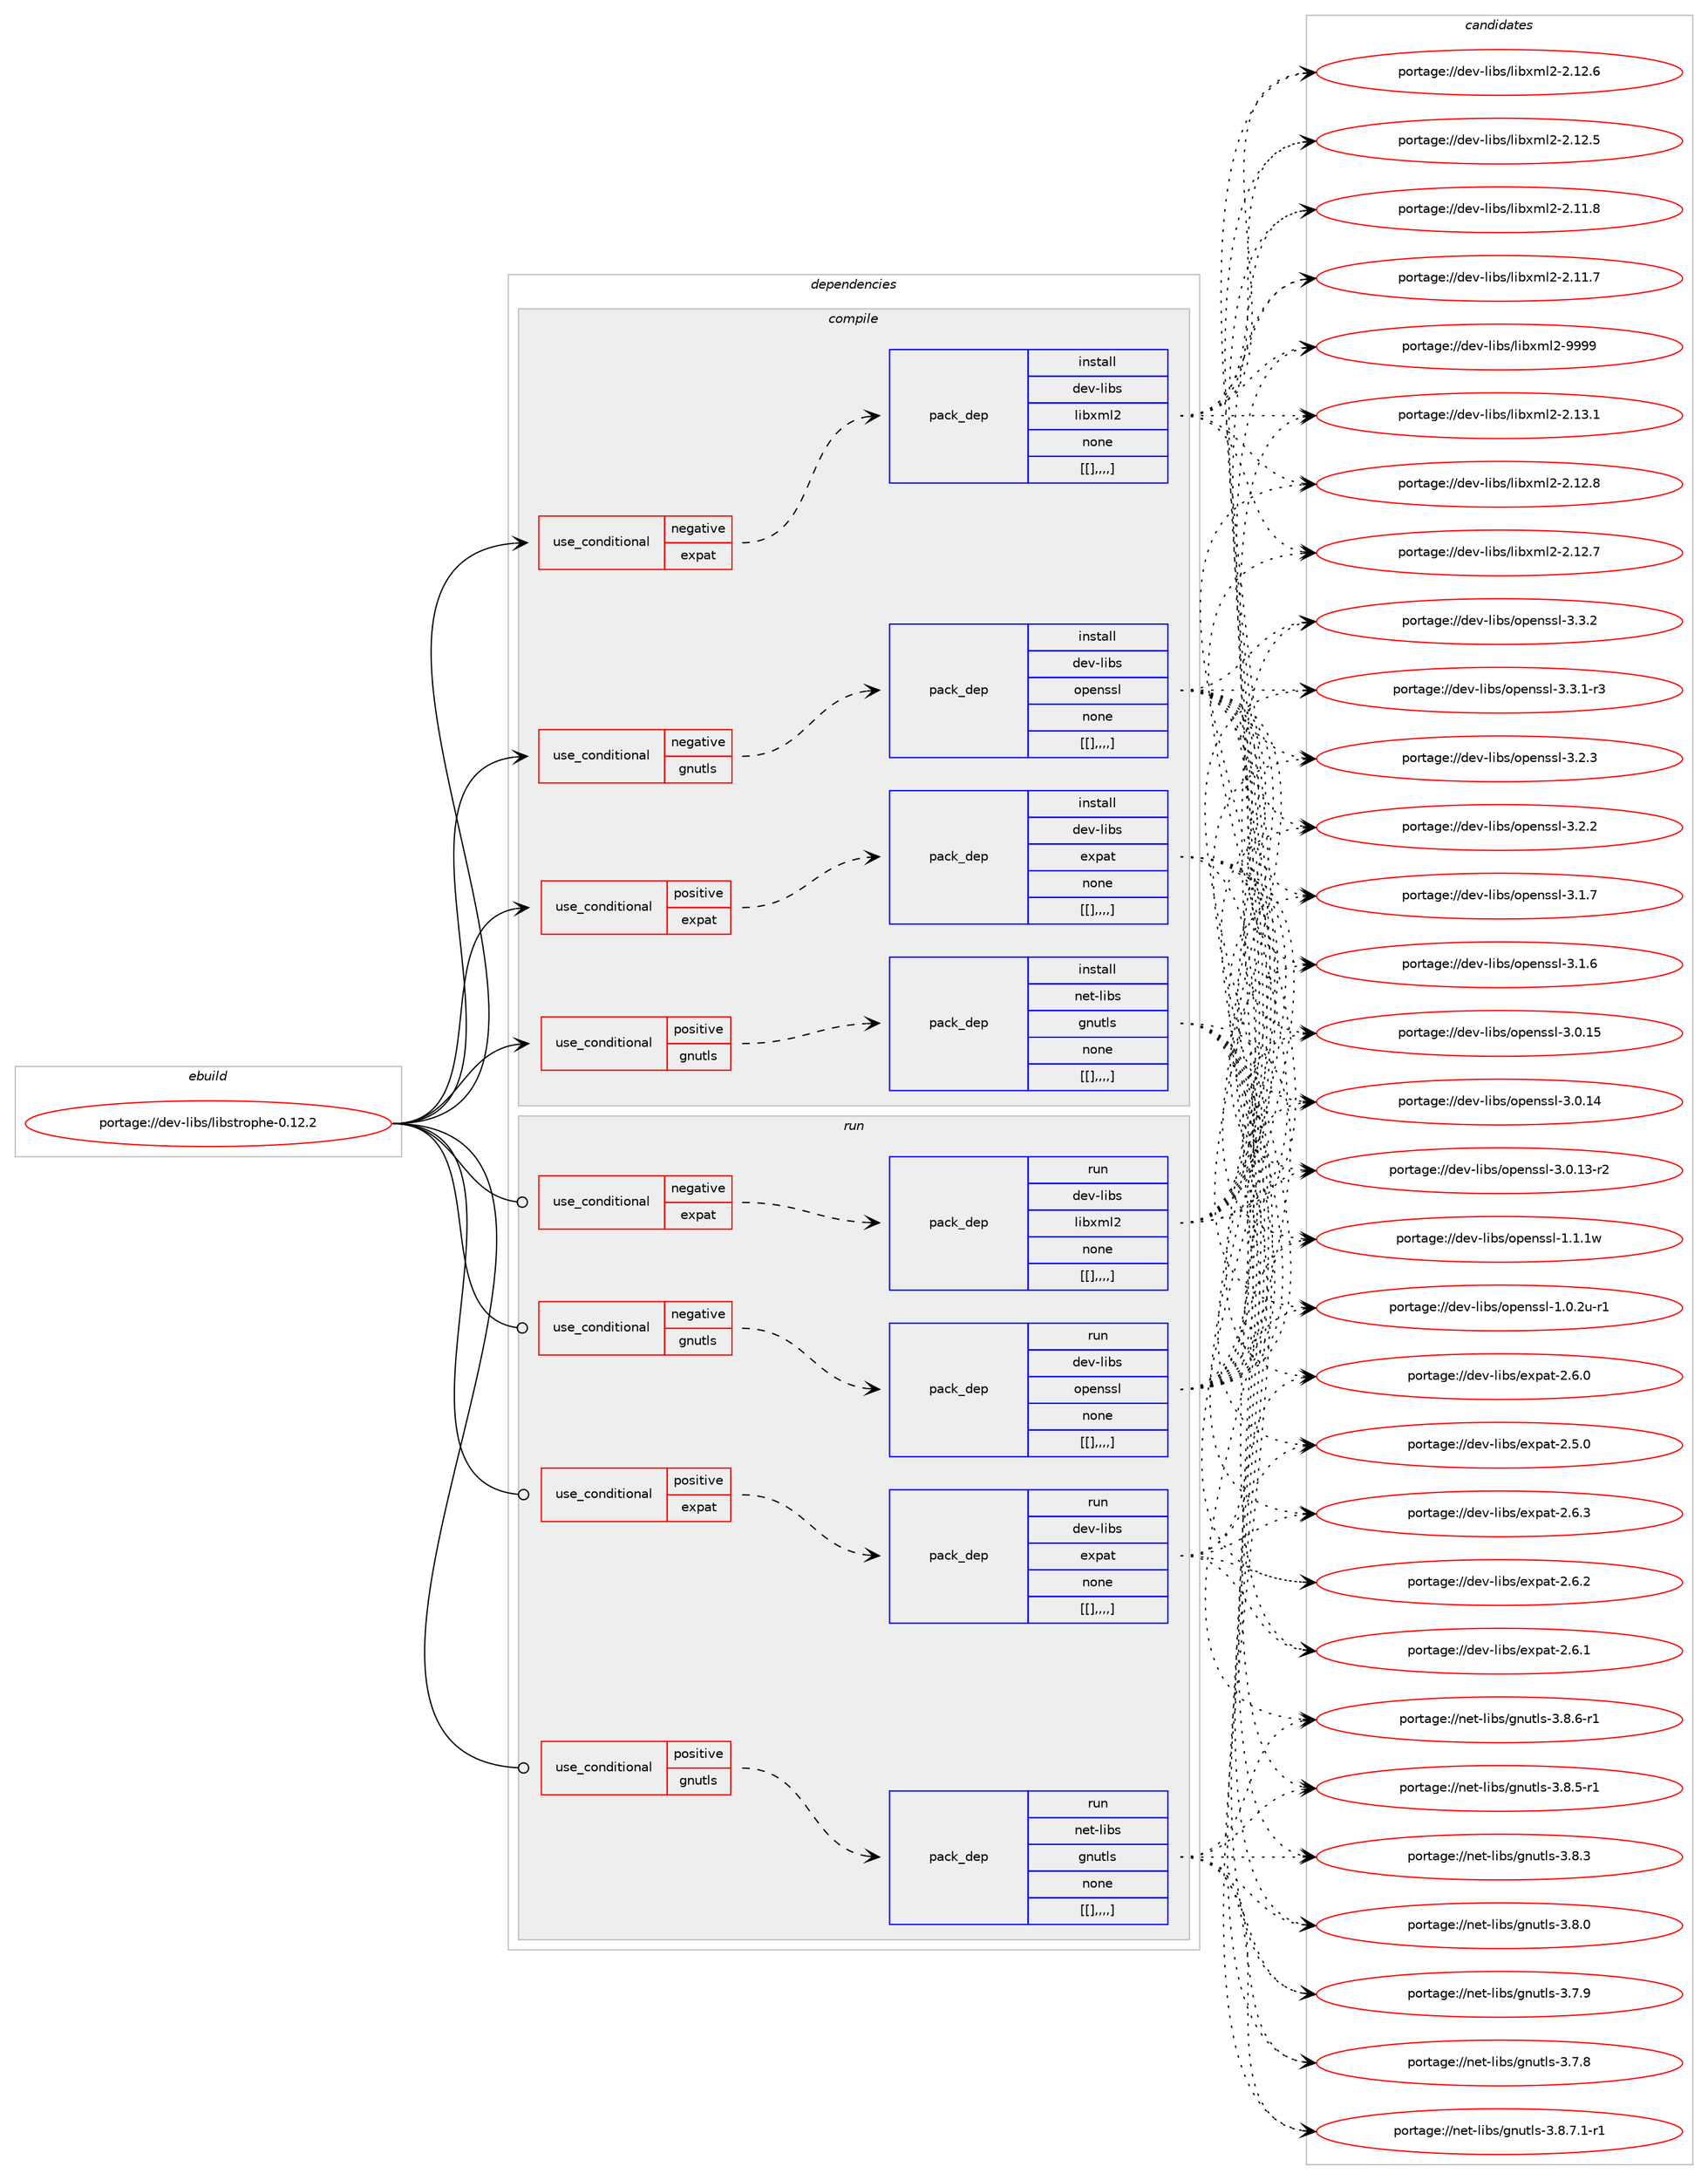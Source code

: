 digraph prolog {

# *************
# Graph options
# *************

newrank=true;
concentrate=true;
compound=true;
graph [rankdir=LR,fontname=Helvetica,fontsize=10,ranksep=1.5];#, ranksep=2.5, nodesep=0.2];
edge  [arrowhead=vee];
node  [fontname=Helvetica,fontsize=10];

# **********
# The ebuild
# **********

subgraph cluster_leftcol {
color=gray;
label=<<i>ebuild</i>>;
id [label="portage://dev-libs/libstrophe-0.12.2", color=red, width=4, href="../dev-libs/libstrophe-0.12.2.svg"];
}

# ****************
# The dependencies
# ****************

subgraph cluster_midcol {
color=gray;
label=<<i>dependencies</i>>;
subgraph cluster_compile {
fillcolor="#eeeeee";
style=filled;
label=<<i>compile</i>>;
subgraph cond28122 {
dependency112667 [label=<<TABLE BORDER="0" CELLBORDER="1" CELLSPACING="0" CELLPADDING="4"><TR><TD ROWSPAN="3" CELLPADDING="10">use_conditional</TD></TR><TR><TD>negative</TD></TR><TR><TD>expat</TD></TR></TABLE>>, shape=none, color=red];
subgraph pack83384 {
dependency112668 [label=<<TABLE BORDER="0" CELLBORDER="1" CELLSPACING="0" CELLPADDING="4" WIDTH="220"><TR><TD ROWSPAN="6" CELLPADDING="30">pack_dep</TD></TR><TR><TD WIDTH="110">install</TD></TR><TR><TD>dev-libs</TD></TR><TR><TD>libxml2</TD></TR><TR><TD>none</TD></TR><TR><TD>[[],,,,]</TD></TR></TABLE>>, shape=none, color=blue];
}
dependency112667:e -> dependency112668:w [weight=20,style="dashed",arrowhead="vee"];
}
id:e -> dependency112667:w [weight=20,style="solid",arrowhead="vee"];
subgraph cond28123 {
dependency112669 [label=<<TABLE BORDER="0" CELLBORDER="1" CELLSPACING="0" CELLPADDING="4"><TR><TD ROWSPAN="3" CELLPADDING="10">use_conditional</TD></TR><TR><TD>negative</TD></TR><TR><TD>gnutls</TD></TR></TABLE>>, shape=none, color=red];
subgraph pack83385 {
dependency112670 [label=<<TABLE BORDER="0" CELLBORDER="1" CELLSPACING="0" CELLPADDING="4" WIDTH="220"><TR><TD ROWSPAN="6" CELLPADDING="30">pack_dep</TD></TR><TR><TD WIDTH="110">install</TD></TR><TR><TD>dev-libs</TD></TR><TR><TD>openssl</TD></TR><TR><TD>none</TD></TR><TR><TD>[[],,,,]</TD></TR></TABLE>>, shape=none, color=blue];
}
dependency112669:e -> dependency112670:w [weight=20,style="dashed",arrowhead="vee"];
}
id:e -> dependency112669:w [weight=20,style="solid",arrowhead="vee"];
subgraph cond28124 {
dependency112671 [label=<<TABLE BORDER="0" CELLBORDER="1" CELLSPACING="0" CELLPADDING="4"><TR><TD ROWSPAN="3" CELLPADDING="10">use_conditional</TD></TR><TR><TD>positive</TD></TR><TR><TD>expat</TD></TR></TABLE>>, shape=none, color=red];
subgraph pack83386 {
dependency112672 [label=<<TABLE BORDER="0" CELLBORDER="1" CELLSPACING="0" CELLPADDING="4" WIDTH="220"><TR><TD ROWSPAN="6" CELLPADDING="30">pack_dep</TD></TR><TR><TD WIDTH="110">install</TD></TR><TR><TD>dev-libs</TD></TR><TR><TD>expat</TD></TR><TR><TD>none</TD></TR><TR><TD>[[],,,,]</TD></TR></TABLE>>, shape=none, color=blue];
}
dependency112671:e -> dependency112672:w [weight=20,style="dashed",arrowhead="vee"];
}
id:e -> dependency112671:w [weight=20,style="solid",arrowhead="vee"];
subgraph cond28125 {
dependency112673 [label=<<TABLE BORDER="0" CELLBORDER="1" CELLSPACING="0" CELLPADDING="4"><TR><TD ROWSPAN="3" CELLPADDING="10">use_conditional</TD></TR><TR><TD>positive</TD></TR><TR><TD>gnutls</TD></TR></TABLE>>, shape=none, color=red];
subgraph pack83387 {
dependency112674 [label=<<TABLE BORDER="0" CELLBORDER="1" CELLSPACING="0" CELLPADDING="4" WIDTH="220"><TR><TD ROWSPAN="6" CELLPADDING="30">pack_dep</TD></TR><TR><TD WIDTH="110">install</TD></TR><TR><TD>net-libs</TD></TR><TR><TD>gnutls</TD></TR><TR><TD>none</TD></TR><TR><TD>[[],,,,]</TD></TR></TABLE>>, shape=none, color=blue];
}
dependency112673:e -> dependency112674:w [weight=20,style="dashed",arrowhead="vee"];
}
id:e -> dependency112673:w [weight=20,style="solid",arrowhead="vee"];
}
subgraph cluster_compileandrun {
fillcolor="#eeeeee";
style=filled;
label=<<i>compile and run</i>>;
}
subgraph cluster_run {
fillcolor="#eeeeee";
style=filled;
label=<<i>run</i>>;
subgraph cond28126 {
dependency112675 [label=<<TABLE BORDER="0" CELLBORDER="1" CELLSPACING="0" CELLPADDING="4"><TR><TD ROWSPAN="3" CELLPADDING="10">use_conditional</TD></TR><TR><TD>negative</TD></TR><TR><TD>expat</TD></TR></TABLE>>, shape=none, color=red];
subgraph pack83388 {
dependency112676 [label=<<TABLE BORDER="0" CELLBORDER="1" CELLSPACING="0" CELLPADDING="4" WIDTH="220"><TR><TD ROWSPAN="6" CELLPADDING="30">pack_dep</TD></TR><TR><TD WIDTH="110">run</TD></TR><TR><TD>dev-libs</TD></TR><TR><TD>libxml2</TD></TR><TR><TD>none</TD></TR><TR><TD>[[],,,,]</TD></TR></TABLE>>, shape=none, color=blue];
}
dependency112675:e -> dependency112676:w [weight=20,style="dashed",arrowhead="vee"];
}
id:e -> dependency112675:w [weight=20,style="solid",arrowhead="odot"];
subgraph cond28127 {
dependency112677 [label=<<TABLE BORDER="0" CELLBORDER="1" CELLSPACING="0" CELLPADDING="4"><TR><TD ROWSPAN="3" CELLPADDING="10">use_conditional</TD></TR><TR><TD>negative</TD></TR><TR><TD>gnutls</TD></TR></TABLE>>, shape=none, color=red];
subgraph pack83389 {
dependency112678 [label=<<TABLE BORDER="0" CELLBORDER="1" CELLSPACING="0" CELLPADDING="4" WIDTH="220"><TR><TD ROWSPAN="6" CELLPADDING="30">pack_dep</TD></TR><TR><TD WIDTH="110">run</TD></TR><TR><TD>dev-libs</TD></TR><TR><TD>openssl</TD></TR><TR><TD>none</TD></TR><TR><TD>[[],,,,]</TD></TR></TABLE>>, shape=none, color=blue];
}
dependency112677:e -> dependency112678:w [weight=20,style="dashed",arrowhead="vee"];
}
id:e -> dependency112677:w [weight=20,style="solid",arrowhead="odot"];
subgraph cond28128 {
dependency112679 [label=<<TABLE BORDER="0" CELLBORDER="1" CELLSPACING="0" CELLPADDING="4"><TR><TD ROWSPAN="3" CELLPADDING="10">use_conditional</TD></TR><TR><TD>positive</TD></TR><TR><TD>expat</TD></TR></TABLE>>, shape=none, color=red];
subgraph pack83390 {
dependency112680 [label=<<TABLE BORDER="0" CELLBORDER="1" CELLSPACING="0" CELLPADDING="4" WIDTH="220"><TR><TD ROWSPAN="6" CELLPADDING="30">pack_dep</TD></TR><TR><TD WIDTH="110">run</TD></TR><TR><TD>dev-libs</TD></TR><TR><TD>expat</TD></TR><TR><TD>none</TD></TR><TR><TD>[[],,,,]</TD></TR></TABLE>>, shape=none, color=blue];
}
dependency112679:e -> dependency112680:w [weight=20,style="dashed",arrowhead="vee"];
}
id:e -> dependency112679:w [weight=20,style="solid",arrowhead="odot"];
subgraph cond28129 {
dependency112681 [label=<<TABLE BORDER="0" CELLBORDER="1" CELLSPACING="0" CELLPADDING="4"><TR><TD ROWSPAN="3" CELLPADDING="10">use_conditional</TD></TR><TR><TD>positive</TD></TR><TR><TD>gnutls</TD></TR></TABLE>>, shape=none, color=red];
subgraph pack83391 {
dependency112682 [label=<<TABLE BORDER="0" CELLBORDER="1" CELLSPACING="0" CELLPADDING="4" WIDTH="220"><TR><TD ROWSPAN="6" CELLPADDING="30">pack_dep</TD></TR><TR><TD WIDTH="110">run</TD></TR><TR><TD>net-libs</TD></TR><TR><TD>gnutls</TD></TR><TR><TD>none</TD></TR><TR><TD>[[],,,,]</TD></TR></TABLE>>, shape=none, color=blue];
}
dependency112681:e -> dependency112682:w [weight=20,style="dashed",arrowhead="vee"];
}
id:e -> dependency112681:w [weight=20,style="solid",arrowhead="odot"];
}
}

# **************
# The candidates
# **************

subgraph cluster_choices {
rank=same;
color=gray;
label=<<i>candidates</i>>;

subgraph choice83384 {
color=black;
nodesep=1;
choice10010111845108105981154710810598120109108504557575757 [label="portage://dev-libs/libxml2-9999", color=red, width=4,href="../dev-libs/libxml2-9999.svg"];
choice100101118451081059811547108105981201091085045504649514649 [label="portage://dev-libs/libxml2-2.13.1", color=red, width=4,href="../dev-libs/libxml2-2.13.1.svg"];
choice100101118451081059811547108105981201091085045504649504656 [label="portage://dev-libs/libxml2-2.12.8", color=red, width=4,href="../dev-libs/libxml2-2.12.8.svg"];
choice100101118451081059811547108105981201091085045504649504655 [label="portage://dev-libs/libxml2-2.12.7", color=red, width=4,href="../dev-libs/libxml2-2.12.7.svg"];
choice100101118451081059811547108105981201091085045504649504654 [label="portage://dev-libs/libxml2-2.12.6", color=red, width=4,href="../dev-libs/libxml2-2.12.6.svg"];
choice100101118451081059811547108105981201091085045504649504653 [label="portage://dev-libs/libxml2-2.12.5", color=red, width=4,href="../dev-libs/libxml2-2.12.5.svg"];
choice100101118451081059811547108105981201091085045504649494656 [label="portage://dev-libs/libxml2-2.11.8", color=red, width=4,href="../dev-libs/libxml2-2.11.8.svg"];
choice100101118451081059811547108105981201091085045504649494655 [label="portage://dev-libs/libxml2-2.11.7", color=red, width=4,href="../dev-libs/libxml2-2.11.7.svg"];
dependency112668:e -> choice10010111845108105981154710810598120109108504557575757:w [style=dotted,weight="100"];
dependency112668:e -> choice100101118451081059811547108105981201091085045504649514649:w [style=dotted,weight="100"];
dependency112668:e -> choice100101118451081059811547108105981201091085045504649504656:w [style=dotted,weight="100"];
dependency112668:e -> choice100101118451081059811547108105981201091085045504649504655:w [style=dotted,weight="100"];
dependency112668:e -> choice100101118451081059811547108105981201091085045504649504654:w [style=dotted,weight="100"];
dependency112668:e -> choice100101118451081059811547108105981201091085045504649504653:w [style=dotted,weight="100"];
dependency112668:e -> choice100101118451081059811547108105981201091085045504649494656:w [style=dotted,weight="100"];
dependency112668:e -> choice100101118451081059811547108105981201091085045504649494655:w [style=dotted,weight="100"];
}
subgraph choice83385 {
color=black;
nodesep=1;
choice100101118451081059811547111112101110115115108455146514650 [label="portage://dev-libs/openssl-3.3.2", color=red, width=4,href="../dev-libs/openssl-3.3.2.svg"];
choice1001011184510810598115471111121011101151151084551465146494511451 [label="portage://dev-libs/openssl-3.3.1-r3", color=red, width=4,href="../dev-libs/openssl-3.3.1-r3.svg"];
choice100101118451081059811547111112101110115115108455146504651 [label="portage://dev-libs/openssl-3.2.3", color=red, width=4,href="../dev-libs/openssl-3.2.3.svg"];
choice100101118451081059811547111112101110115115108455146504650 [label="portage://dev-libs/openssl-3.2.2", color=red, width=4,href="../dev-libs/openssl-3.2.2.svg"];
choice100101118451081059811547111112101110115115108455146494655 [label="portage://dev-libs/openssl-3.1.7", color=red, width=4,href="../dev-libs/openssl-3.1.7.svg"];
choice100101118451081059811547111112101110115115108455146494654 [label="portage://dev-libs/openssl-3.1.6", color=red, width=4,href="../dev-libs/openssl-3.1.6.svg"];
choice10010111845108105981154711111210111011511510845514648464953 [label="portage://dev-libs/openssl-3.0.15", color=red, width=4,href="../dev-libs/openssl-3.0.15.svg"];
choice10010111845108105981154711111210111011511510845514648464952 [label="portage://dev-libs/openssl-3.0.14", color=red, width=4,href="../dev-libs/openssl-3.0.14.svg"];
choice100101118451081059811547111112101110115115108455146484649514511450 [label="portage://dev-libs/openssl-3.0.13-r2", color=red, width=4,href="../dev-libs/openssl-3.0.13-r2.svg"];
choice100101118451081059811547111112101110115115108454946494649119 [label="portage://dev-libs/openssl-1.1.1w", color=red, width=4,href="../dev-libs/openssl-1.1.1w.svg"];
choice1001011184510810598115471111121011101151151084549464846501174511449 [label="portage://dev-libs/openssl-1.0.2u-r1", color=red, width=4,href="../dev-libs/openssl-1.0.2u-r1.svg"];
dependency112670:e -> choice100101118451081059811547111112101110115115108455146514650:w [style=dotted,weight="100"];
dependency112670:e -> choice1001011184510810598115471111121011101151151084551465146494511451:w [style=dotted,weight="100"];
dependency112670:e -> choice100101118451081059811547111112101110115115108455146504651:w [style=dotted,weight="100"];
dependency112670:e -> choice100101118451081059811547111112101110115115108455146504650:w [style=dotted,weight="100"];
dependency112670:e -> choice100101118451081059811547111112101110115115108455146494655:w [style=dotted,weight="100"];
dependency112670:e -> choice100101118451081059811547111112101110115115108455146494654:w [style=dotted,weight="100"];
dependency112670:e -> choice10010111845108105981154711111210111011511510845514648464953:w [style=dotted,weight="100"];
dependency112670:e -> choice10010111845108105981154711111210111011511510845514648464952:w [style=dotted,weight="100"];
dependency112670:e -> choice100101118451081059811547111112101110115115108455146484649514511450:w [style=dotted,weight="100"];
dependency112670:e -> choice100101118451081059811547111112101110115115108454946494649119:w [style=dotted,weight="100"];
dependency112670:e -> choice1001011184510810598115471111121011101151151084549464846501174511449:w [style=dotted,weight="100"];
}
subgraph choice83386 {
color=black;
nodesep=1;
choice10010111845108105981154710112011297116455046544651 [label="portage://dev-libs/expat-2.6.3", color=red, width=4,href="../dev-libs/expat-2.6.3.svg"];
choice10010111845108105981154710112011297116455046544650 [label="portage://dev-libs/expat-2.6.2", color=red, width=4,href="../dev-libs/expat-2.6.2.svg"];
choice10010111845108105981154710112011297116455046544649 [label="portage://dev-libs/expat-2.6.1", color=red, width=4,href="../dev-libs/expat-2.6.1.svg"];
choice10010111845108105981154710112011297116455046544648 [label="portage://dev-libs/expat-2.6.0", color=red, width=4,href="../dev-libs/expat-2.6.0.svg"];
choice10010111845108105981154710112011297116455046534648 [label="portage://dev-libs/expat-2.5.0", color=red, width=4,href="../dev-libs/expat-2.5.0.svg"];
dependency112672:e -> choice10010111845108105981154710112011297116455046544651:w [style=dotted,weight="100"];
dependency112672:e -> choice10010111845108105981154710112011297116455046544650:w [style=dotted,weight="100"];
dependency112672:e -> choice10010111845108105981154710112011297116455046544649:w [style=dotted,weight="100"];
dependency112672:e -> choice10010111845108105981154710112011297116455046544648:w [style=dotted,weight="100"];
dependency112672:e -> choice10010111845108105981154710112011297116455046534648:w [style=dotted,weight="100"];
}
subgraph choice83387 {
color=black;
nodesep=1;
choice11010111645108105981154710311011711610811545514656465546494511449 [label="portage://net-libs/gnutls-3.8.7.1-r1", color=red, width=4,href="../net-libs/gnutls-3.8.7.1-r1.svg"];
choice1101011164510810598115471031101171161081154551465646544511449 [label="portage://net-libs/gnutls-3.8.6-r1", color=red, width=4,href="../net-libs/gnutls-3.8.6-r1.svg"];
choice1101011164510810598115471031101171161081154551465646534511449 [label="portage://net-libs/gnutls-3.8.5-r1", color=red, width=4,href="../net-libs/gnutls-3.8.5-r1.svg"];
choice110101116451081059811547103110117116108115455146564651 [label="portage://net-libs/gnutls-3.8.3", color=red, width=4,href="../net-libs/gnutls-3.8.3.svg"];
choice110101116451081059811547103110117116108115455146564648 [label="portage://net-libs/gnutls-3.8.0", color=red, width=4,href="../net-libs/gnutls-3.8.0.svg"];
choice110101116451081059811547103110117116108115455146554657 [label="portage://net-libs/gnutls-3.7.9", color=red, width=4,href="../net-libs/gnutls-3.7.9.svg"];
choice110101116451081059811547103110117116108115455146554656 [label="portage://net-libs/gnutls-3.7.8", color=red, width=4,href="../net-libs/gnutls-3.7.8.svg"];
dependency112674:e -> choice11010111645108105981154710311011711610811545514656465546494511449:w [style=dotted,weight="100"];
dependency112674:e -> choice1101011164510810598115471031101171161081154551465646544511449:w [style=dotted,weight="100"];
dependency112674:e -> choice1101011164510810598115471031101171161081154551465646534511449:w [style=dotted,weight="100"];
dependency112674:e -> choice110101116451081059811547103110117116108115455146564651:w [style=dotted,weight="100"];
dependency112674:e -> choice110101116451081059811547103110117116108115455146564648:w [style=dotted,weight="100"];
dependency112674:e -> choice110101116451081059811547103110117116108115455146554657:w [style=dotted,weight="100"];
dependency112674:e -> choice110101116451081059811547103110117116108115455146554656:w [style=dotted,weight="100"];
}
subgraph choice83388 {
color=black;
nodesep=1;
choice10010111845108105981154710810598120109108504557575757 [label="portage://dev-libs/libxml2-9999", color=red, width=4,href="../dev-libs/libxml2-9999.svg"];
choice100101118451081059811547108105981201091085045504649514649 [label="portage://dev-libs/libxml2-2.13.1", color=red, width=4,href="../dev-libs/libxml2-2.13.1.svg"];
choice100101118451081059811547108105981201091085045504649504656 [label="portage://dev-libs/libxml2-2.12.8", color=red, width=4,href="../dev-libs/libxml2-2.12.8.svg"];
choice100101118451081059811547108105981201091085045504649504655 [label="portage://dev-libs/libxml2-2.12.7", color=red, width=4,href="../dev-libs/libxml2-2.12.7.svg"];
choice100101118451081059811547108105981201091085045504649504654 [label="portage://dev-libs/libxml2-2.12.6", color=red, width=4,href="../dev-libs/libxml2-2.12.6.svg"];
choice100101118451081059811547108105981201091085045504649504653 [label="portage://dev-libs/libxml2-2.12.5", color=red, width=4,href="../dev-libs/libxml2-2.12.5.svg"];
choice100101118451081059811547108105981201091085045504649494656 [label="portage://dev-libs/libxml2-2.11.8", color=red, width=4,href="../dev-libs/libxml2-2.11.8.svg"];
choice100101118451081059811547108105981201091085045504649494655 [label="portage://dev-libs/libxml2-2.11.7", color=red, width=4,href="../dev-libs/libxml2-2.11.7.svg"];
dependency112676:e -> choice10010111845108105981154710810598120109108504557575757:w [style=dotted,weight="100"];
dependency112676:e -> choice100101118451081059811547108105981201091085045504649514649:w [style=dotted,weight="100"];
dependency112676:e -> choice100101118451081059811547108105981201091085045504649504656:w [style=dotted,weight="100"];
dependency112676:e -> choice100101118451081059811547108105981201091085045504649504655:w [style=dotted,weight="100"];
dependency112676:e -> choice100101118451081059811547108105981201091085045504649504654:w [style=dotted,weight="100"];
dependency112676:e -> choice100101118451081059811547108105981201091085045504649504653:w [style=dotted,weight="100"];
dependency112676:e -> choice100101118451081059811547108105981201091085045504649494656:w [style=dotted,weight="100"];
dependency112676:e -> choice100101118451081059811547108105981201091085045504649494655:w [style=dotted,weight="100"];
}
subgraph choice83389 {
color=black;
nodesep=1;
choice100101118451081059811547111112101110115115108455146514650 [label="portage://dev-libs/openssl-3.3.2", color=red, width=4,href="../dev-libs/openssl-3.3.2.svg"];
choice1001011184510810598115471111121011101151151084551465146494511451 [label="portage://dev-libs/openssl-3.3.1-r3", color=red, width=4,href="../dev-libs/openssl-3.3.1-r3.svg"];
choice100101118451081059811547111112101110115115108455146504651 [label="portage://dev-libs/openssl-3.2.3", color=red, width=4,href="../dev-libs/openssl-3.2.3.svg"];
choice100101118451081059811547111112101110115115108455146504650 [label="portage://dev-libs/openssl-3.2.2", color=red, width=4,href="../dev-libs/openssl-3.2.2.svg"];
choice100101118451081059811547111112101110115115108455146494655 [label="portage://dev-libs/openssl-3.1.7", color=red, width=4,href="../dev-libs/openssl-3.1.7.svg"];
choice100101118451081059811547111112101110115115108455146494654 [label="portage://dev-libs/openssl-3.1.6", color=red, width=4,href="../dev-libs/openssl-3.1.6.svg"];
choice10010111845108105981154711111210111011511510845514648464953 [label="portage://dev-libs/openssl-3.0.15", color=red, width=4,href="../dev-libs/openssl-3.0.15.svg"];
choice10010111845108105981154711111210111011511510845514648464952 [label="portage://dev-libs/openssl-3.0.14", color=red, width=4,href="../dev-libs/openssl-3.0.14.svg"];
choice100101118451081059811547111112101110115115108455146484649514511450 [label="portage://dev-libs/openssl-3.0.13-r2", color=red, width=4,href="../dev-libs/openssl-3.0.13-r2.svg"];
choice100101118451081059811547111112101110115115108454946494649119 [label="portage://dev-libs/openssl-1.1.1w", color=red, width=4,href="../dev-libs/openssl-1.1.1w.svg"];
choice1001011184510810598115471111121011101151151084549464846501174511449 [label="portage://dev-libs/openssl-1.0.2u-r1", color=red, width=4,href="../dev-libs/openssl-1.0.2u-r1.svg"];
dependency112678:e -> choice100101118451081059811547111112101110115115108455146514650:w [style=dotted,weight="100"];
dependency112678:e -> choice1001011184510810598115471111121011101151151084551465146494511451:w [style=dotted,weight="100"];
dependency112678:e -> choice100101118451081059811547111112101110115115108455146504651:w [style=dotted,weight="100"];
dependency112678:e -> choice100101118451081059811547111112101110115115108455146504650:w [style=dotted,weight="100"];
dependency112678:e -> choice100101118451081059811547111112101110115115108455146494655:w [style=dotted,weight="100"];
dependency112678:e -> choice100101118451081059811547111112101110115115108455146494654:w [style=dotted,weight="100"];
dependency112678:e -> choice10010111845108105981154711111210111011511510845514648464953:w [style=dotted,weight="100"];
dependency112678:e -> choice10010111845108105981154711111210111011511510845514648464952:w [style=dotted,weight="100"];
dependency112678:e -> choice100101118451081059811547111112101110115115108455146484649514511450:w [style=dotted,weight="100"];
dependency112678:e -> choice100101118451081059811547111112101110115115108454946494649119:w [style=dotted,weight="100"];
dependency112678:e -> choice1001011184510810598115471111121011101151151084549464846501174511449:w [style=dotted,weight="100"];
}
subgraph choice83390 {
color=black;
nodesep=1;
choice10010111845108105981154710112011297116455046544651 [label="portage://dev-libs/expat-2.6.3", color=red, width=4,href="../dev-libs/expat-2.6.3.svg"];
choice10010111845108105981154710112011297116455046544650 [label="portage://dev-libs/expat-2.6.2", color=red, width=4,href="../dev-libs/expat-2.6.2.svg"];
choice10010111845108105981154710112011297116455046544649 [label="portage://dev-libs/expat-2.6.1", color=red, width=4,href="../dev-libs/expat-2.6.1.svg"];
choice10010111845108105981154710112011297116455046544648 [label="portage://dev-libs/expat-2.6.0", color=red, width=4,href="../dev-libs/expat-2.6.0.svg"];
choice10010111845108105981154710112011297116455046534648 [label="portage://dev-libs/expat-2.5.0", color=red, width=4,href="../dev-libs/expat-2.5.0.svg"];
dependency112680:e -> choice10010111845108105981154710112011297116455046544651:w [style=dotted,weight="100"];
dependency112680:e -> choice10010111845108105981154710112011297116455046544650:w [style=dotted,weight="100"];
dependency112680:e -> choice10010111845108105981154710112011297116455046544649:w [style=dotted,weight="100"];
dependency112680:e -> choice10010111845108105981154710112011297116455046544648:w [style=dotted,weight="100"];
dependency112680:e -> choice10010111845108105981154710112011297116455046534648:w [style=dotted,weight="100"];
}
subgraph choice83391 {
color=black;
nodesep=1;
choice11010111645108105981154710311011711610811545514656465546494511449 [label="portage://net-libs/gnutls-3.8.7.1-r1", color=red, width=4,href="../net-libs/gnutls-3.8.7.1-r1.svg"];
choice1101011164510810598115471031101171161081154551465646544511449 [label="portage://net-libs/gnutls-3.8.6-r1", color=red, width=4,href="../net-libs/gnutls-3.8.6-r1.svg"];
choice1101011164510810598115471031101171161081154551465646534511449 [label="portage://net-libs/gnutls-3.8.5-r1", color=red, width=4,href="../net-libs/gnutls-3.8.5-r1.svg"];
choice110101116451081059811547103110117116108115455146564651 [label="portage://net-libs/gnutls-3.8.3", color=red, width=4,href="../net-libs/gnutls-3.8.3.svg"];
choice110101116451081059811547103110117116108115455146564648 [label="portage://net-libs/gnutls-3.8.0", color=red, width=4,href="../net-libs/gnutls-3.8.0.svg"];
choice110101116451081059811547103110117116108115455146554657 [label="portage://net-libs/gnutls-3.7.9", color=red, width=4,href="../net-libs/gnutls-3.7.9.svg"];
choice110101116451081059811547103110117116108115455146554656 [label="portage://net-libs/gnutls-3.7.8", color=red, width=4,href="../net-libs/gnutls-3.7.8.svg"];
dependency112682:e -> choice11010111645108105981154710311011711610811545514656465546494511449:w [style=dotted,weight="100"];
dependency112682:e -> choice1101011164510810598115471031101171161081154551465646544511449:w [style=dotted,weight="100"];
dependency112682:e -> choice1101011164510810598115471031101171161081154551465646534511449:w [style=dotted,weight="100"];
dependency112682:e -> choice110101116451081059811547103110117116108115455146564651:w [style=dotted,weight="100"];
dependency112682:e -> choice110101116451081059811547103110117116108115455146564648:w [style=dotted,weight="100"];
dependency112682:e -> choice110101116451081059811547103110117116108115455146554657:w [style=dotted,weight="100"];
dependency112682:e -> choice110101116451081059811547103110117116108115455146554656:w [style=dotted,weight="100"];
}
}

}

